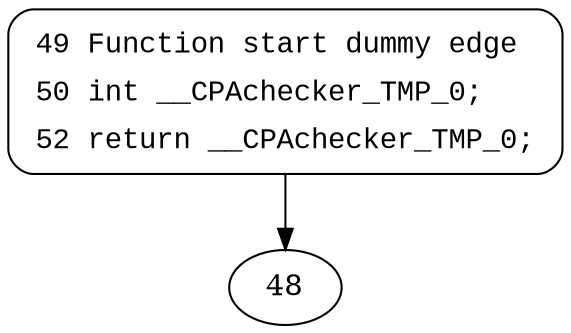 digraph MaxSum_max3_int_int_int {
49 [style="filled,bold" penwidth="1" fillcolor="white" fontname="Courier New" shape="Mrecord" label=<<table border="0" cellborder="0" cellpadding="3" bgcolor="white"><tr><td align="right">49</td><td align="left">Function start dummy edge</td></tr><tr><td align="right">50</td><td align="left">int __CPAchecker_TMP_0;</td></tr><tr><td align="right">52</td><td align="left">return __CPAchecker_TMP_0;</td></tr></table>>]
49 -> 48[label=""]
}
